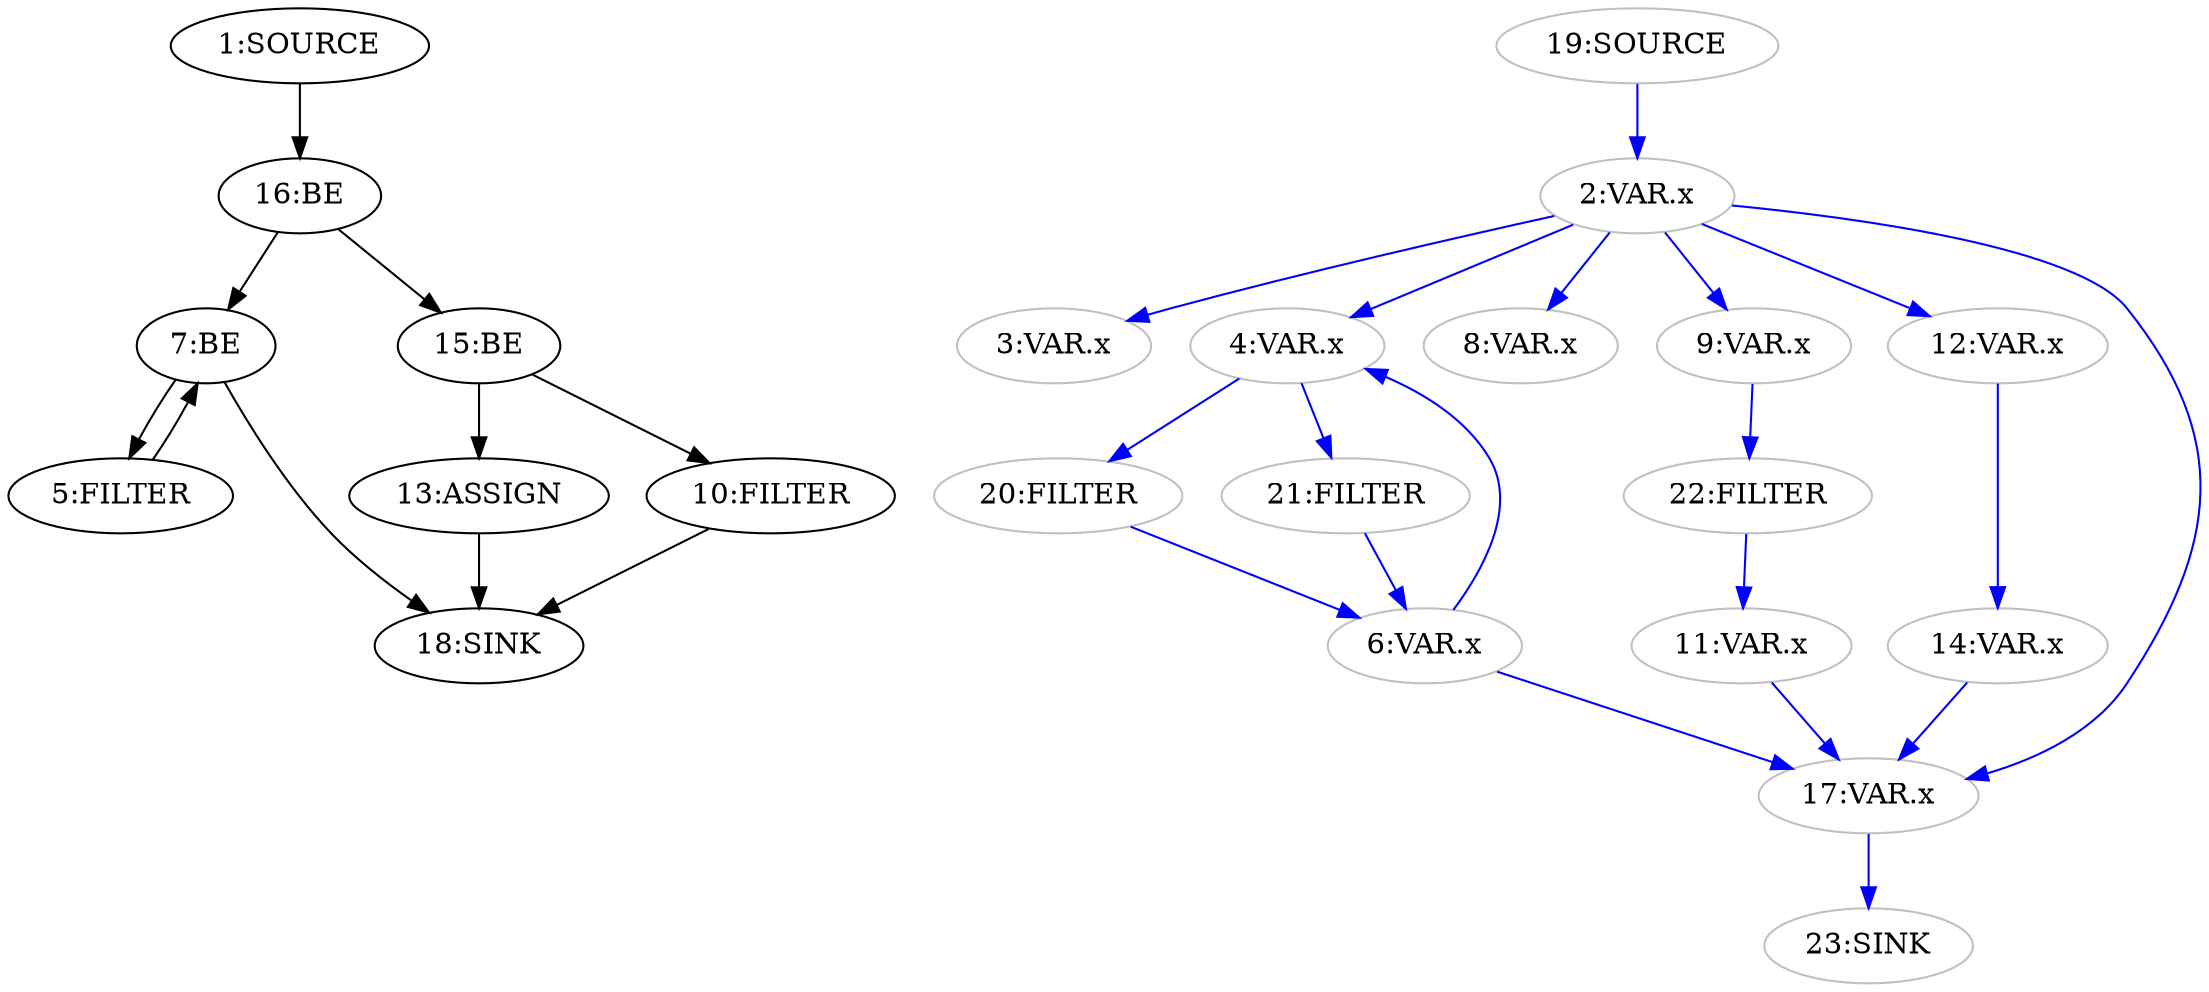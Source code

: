 digraph {
  n13 [label="13:ASSIGN"];
  n7 [label="7:BE"];
  n16 [label="16:BE"];
  n15 [label="15:BE"];
  n5 [label="5:FILTER"];
  n10 [label="10:FILTER"];
  n1 [label="1:SOURCE"];
  n18 [label="18:SINK"];
  n2 [label="2:VAR.x" color="grey"];
  n3 [label="3:VAR.x" color="grey"];
  n4 [label="4:VAR.x" color="grey"];
  n6 [label="6:VAR.x" color="grey"];
  n8 [label="8:VAR.x" color="grey"];
  n9 [label="9:VAR.x" color="grey"];
  n11 [label="11:VAR.x" color="grey"];
  n12 [label="12:VAR.x" color="grey"];
  n14 [label="14:VAR.x" color="grey"];
  n17 [label="17:VAR.x" color="grey"];
  n19 [label="19:SOURCE" color="grey"];
  n20 [label="20:FILTER" color="grey"];
  n21 [label="21:FILTER" color="grey"];
  n22 [label="22:FILTER" color="grey"];
  n23 [label="23:SINK" color="grey"];
  n1 -> n16 [color="black"];
  n5 -> n7 [color="black"];
  n7 -> n5 [color="black"];
  n7 -> n18 [color="black"];
  n10 -> n18 [color="black"];
  n13 -> n18 [color="black"];
  n15 -> n10 [color="black"];
  n15 -> n13 [color="black"];
  n16 -> n7 [color="black"];
  n16 -> n15 [color="black"];
  n2 -> n3 [color="blue"];
  n2 -> n4 [color="blue"];
  n2 -> n8 [color="blue"];
  n2 -> n9 [color="blue"];
  n2 -> n12 [color="blue"];
  n2 -> n17 [color="blue"];
  n4 -> n20 [color="blue"];
  n4 -> n21 [color="blue"];
  n6 -> n4 [color="blue"];
  n6 -> n17 [color="blue"];
  n9 -> n22 [color="blue"];
  n11 -> n17 [color="blue"];
  n12 -> n14 [color="blue"];
  n14 -> n17 [color="blue"];
  n17 -> n23 [color="blue"];
  n19 -> n2 [color="blue"];
  n20 -> n6 [color="blue"];
  n21 -> n6 [color="blue"];
  n22 -> n11 [color="blue"];
}
